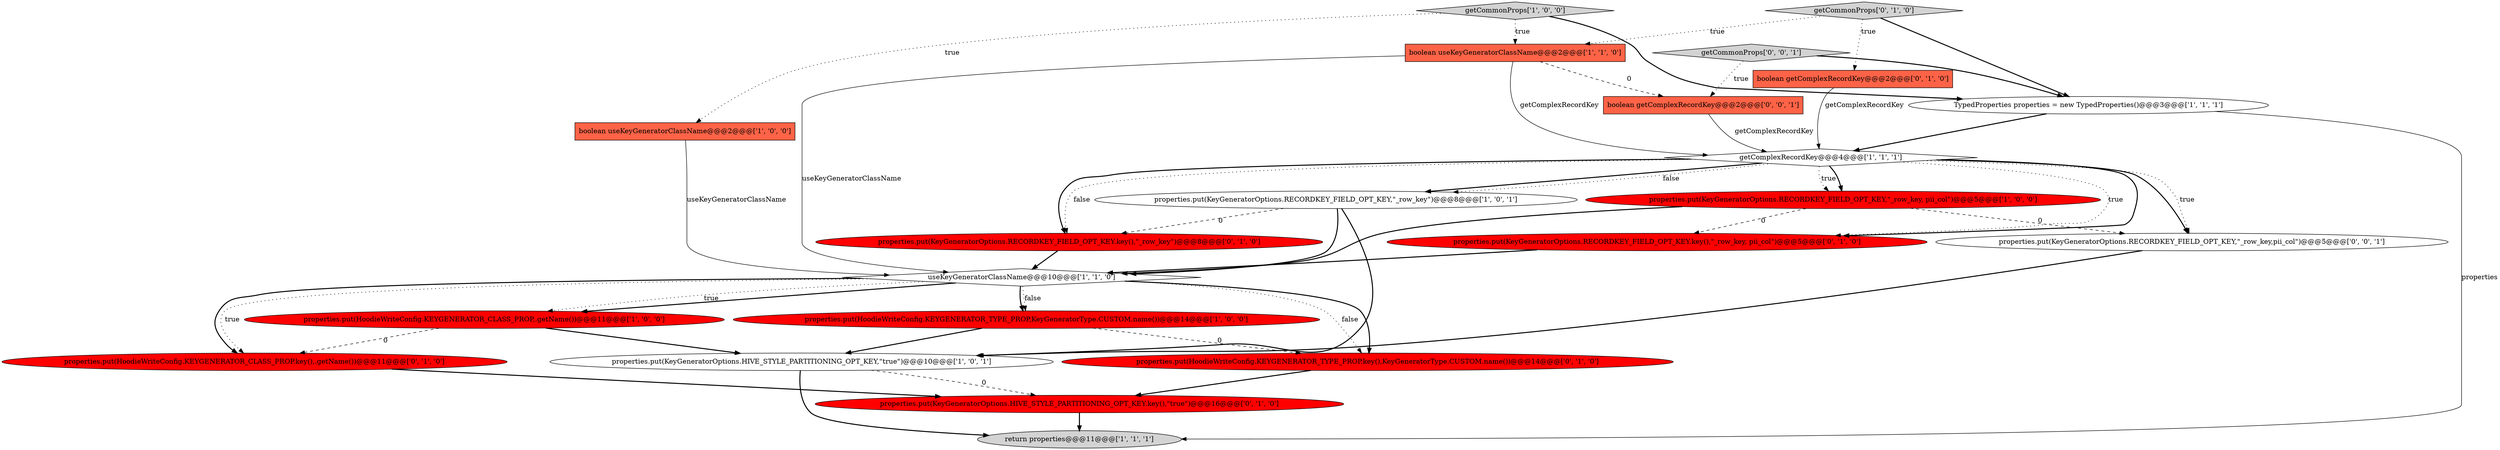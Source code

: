 digraph {
2 [style = filled, label = "return properties@@@11@@@['1', '1', '1']", fillcolor = lightgray, shape = ellipse image = "AAA0AAABBB1BBB"];
13 [style = filled, label = "properties.put(HoodieWriteConfig.KEYGENERATOR_CLASS_PROP.key(),.getName())@@@11@@@['0', '1', '0']", fillcolor = red, shape = ellipse image = "AAA1AAABBB2BBB"];
14 [style = filled, label = "boolean getComplexRecordKey@@@2@@@['0', '1', '0']", fillcolor = tomato, shape = box image = "AAA0AAABBB2BBB"];
18 [style = filled, label = "getCommonProps['0', '1', '0']", fillcolor = lightgray, shape = diamond image = "AAA0AAABBB2BBB"];
12 [style = filled, label = "properties.put(KeyGeneratorOptions.RECORDKEY_FIELD_OPT_KEY.key(),\"_row_key\")@@@8@@@['0', '1', '0']", fillcolor = red, shape = ellipse image = "AAA1AAABBB2BBB"];
0 [style = filled, label = "boolean useKeyGeneratorClassName@@@2@@@['1', '0', '0']", fillcolor = tomato, shape = box image = "AAA0AAABBB1BBB"];
15 [style = filled, label = "properties.put(KeyGeneratorOptions.RECORDKEY_FIELD_OPT_KEY.key(),\"_row_key, pii_col\")@@@5@@@['0', '1', '0']", fillcolor = red, shape = ellipse image = "AAA1AAABBB2BBB"];
17 [style = filled, label = "properties.put(KeyGeneratorOptions.HIVE_STYLE_PARTITIONING_OPT_KEY.key(),\"true\")@@@16@@@['0', '1', '0']", fillcolor = red, shape = ellipse image = "AAA1AAABBB2BBB"];
7 [style = filled, label = "getCommonProps['1', '0', '0']", fillcolor = lightgray, shape = diamond image = "AAA0AAABBB1BBB"];
21 [style = filled, label = "properties.put(KeyGeneratorOptions.RECORDKEY_FIELD_OPT_KEY,\"_row_key,pii_col\")@@@5@@@['0', '0', '1']", fillcolor = white, shape = ellipse image = "AAA0AAABBB3BBB"];
10 [style = filled, label = "getComplexRecordKey@@@4@@@['1', '1', '1']", fillcolor = white, shape = diamond image = "AAA0AAABBB1BBB"];
6 [style = filled, label = "properties.put(HoodieWriteConfig.KEYGENERATOR_TYPE_PROP,KeyGeneratorType.CUSTOM.name())@@@14@@@['1', '0', '0']", fillcolor = red, shape = ellipse image = "AAA1AAABBB1BBB"];
19 [style = filled, label = "boolean getComplexRecordKey@@@2@@@['0', '0', '1']", fillcolor = tomato, shape = box image = "AAA0AAABBB3BBB"];
3 [style = filled, label = "properties.put(KeyGeneratorOptions.HIVE_STYLE_PARTITIONING_OPT_KEY,\"true\")@@@10@@@['1', '0', '1']", fillcolor = white, shape = ellipse image = "AAA0AAABBB1BBB"];
1 [style = filled, label = "properties.put(KeyGeneratorOptions.RECORDKEY_FIELD_OPT_KEY,\"_row_key, pii_col\")@@@5@@@['1', '0', '0']", fillcolor = red, shape = ellipse image = "AAA1AAABBB1BBB"];
8 [style = filled, label = "properties.put(KeyGeneratorOptions.RECORDKEY_FIELD_OPT_KEY,\"_row_key\")@@@8@@@['1', '0', '1']", fillcolor = white, shape = ellipse image = "AAA0AAABBB1BBB"];
9 [style = filled, label = "useKeyGeneratorClassName@@@10@@@['1', '1', '0']", fillcolor = white, shape = diamond image = "AAA0AAABBB1BBB"];
4 [style = filled, label = "TypedProperties properties = new TypedProperties()@@@3@@@['1', '1', '1']", fillcolor = white, shape = ellipse image = "AAA0AAABBB1BBB"];
11 [style = filled, label = "properties.put(HoodieWriteConfig.KEYGENERATOR_CLASS_PROP,.getName())@@@11@@@['1', '0', '0']", fillcolor = red, shape = ellipse image = "AAA1AAABBB1BBB"];
5 [style = filled, label = "boolean useKeyGeneratorClassName@@@2@@@['1', '1', '0']", fillcolor = tomato, shape = box image = "AAA0AAABBB1BBB"];
16 [style = filled, label = "properties.put(HoodieWriteConfig.KEYGENERATOR_TYPE_PROP.key(),KeyGeneratorType.CUSTOM.name())@@@14@@@['0', '1', '0']", fillcolor = red, shape = ellipse image = "AAA1AAABBB2BBB"];
20 [style = filled, label = "getCommonProps['0', '0', '1']", fillcolor = lightgray, shape = diamond image = "AAA0AAABBB3BBB"];
5->9 [style = solid, label="useKeyGeneratorClassName"];
4->10 [style = bold, label=""];
6->3 [style = bold, label=""];
3->17 [style = dashed, label="0"];
10->15 [style = bold, label=""];
9->11 [style = bold, label=""];
0->9 [style = solid, label="useKeyGeneratorClassName"];
1->15 [style = dashed, label="0"];
9->11 [style = dotted, label="true"];
8->3 [style = bold, label=""];
8->12 [style = dashed, label="0"];
1->21 [style = dashed, label="0"];
10->21 [style = bold, label=""];
14->10 [style = solid, label="getComplexRecordKey"];
7->4 [style = bold, label=""];
16->17 [style = bold, label=""];
7->0 [style = dotted, label="true"];
12->9 [style = bold, label=""];
4->2 [style = solid, label="properties"];
9->16 [style = dotted, label="false"];
18->14 [style = dotted, label="true"];
9->16 [style = bold, label=""];
1->9 [style = bold, label=""];
9->6 [style = bold, label=""];
20->4 [style = bold, label=""];
7->5 [style = dotted, label="true"];
10->15 [style = dotted, label="true"];
10->12 [style = dotted, label="false"];
13->17 [style = bold, label=""];
11->13 [style = dashed, label="0"];
6->16 [style = dashed, label="0"];
5->10 [style = solid, label="getComplexRecordKey"];
18->4 [style = bold, label=""];
10->8 [style = bold, label=""];
3->2 [style = bold, label=""];
17->2 [style = bold, label=""];
11->3 [style = bold, label=""];
10->12 [style = bold, label=""];
15->9 [style = bold, label=""];
10->8 [style = dotted, label="false"];
9->6 [style = dotted, label="false"];
9->13 [style = dotted, label="true"];
8->9 [style = bold, label=""];
19->10 [style = solid, label="getComplexRecordKey"];
18->5 [style = dotted, label="true"];
20->19 [style = dotted, label="true"];
10->1 [style = dotted, label="true"];
10->1 [style = bold, label=""];
10->21 [style = dotted, label="true"];
5->19 [style = dashed, label="0"];
21->3 [style = bold, label=""];
9->13 [style = bold, label=""];
}
